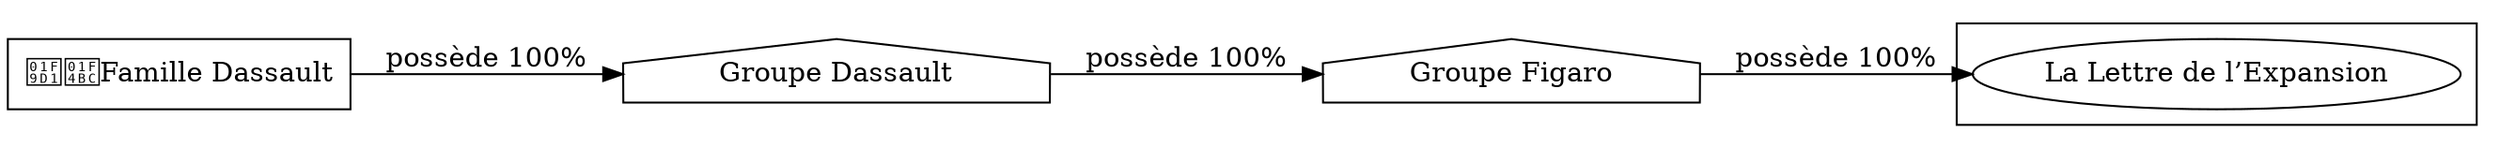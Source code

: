 digraph {
  rankdir=LR;
  subgraph roots {
    
      "famille-dassault-35"[label="🧑‍💼Famille Dassault" shape=box]
    
  }

  
    "groupe-figaro-37"[label="Groupe Figaro" shape=house]
  
    "groupe-dassault-36"[label="Groupe Dassault" shape=house]
  

  subgraph clusterLeaves {
    
      "la-lettre-de-l-expansion-41"[label="La Lettre de l’Expansion"]
    
  }

  
    "groupe-figaro-37" -> "la-lettre-de-l-expansion-41" [
      label="possède 100%"
    ]
  
    "groupe-dassault-36" -> "groupe-figaro-37" [
      label="possède 100%"
    ]
  
    "famille-dassault-35" -> "groupe-dassault-36" [
      label="possède 100%"
    ]
  
}

